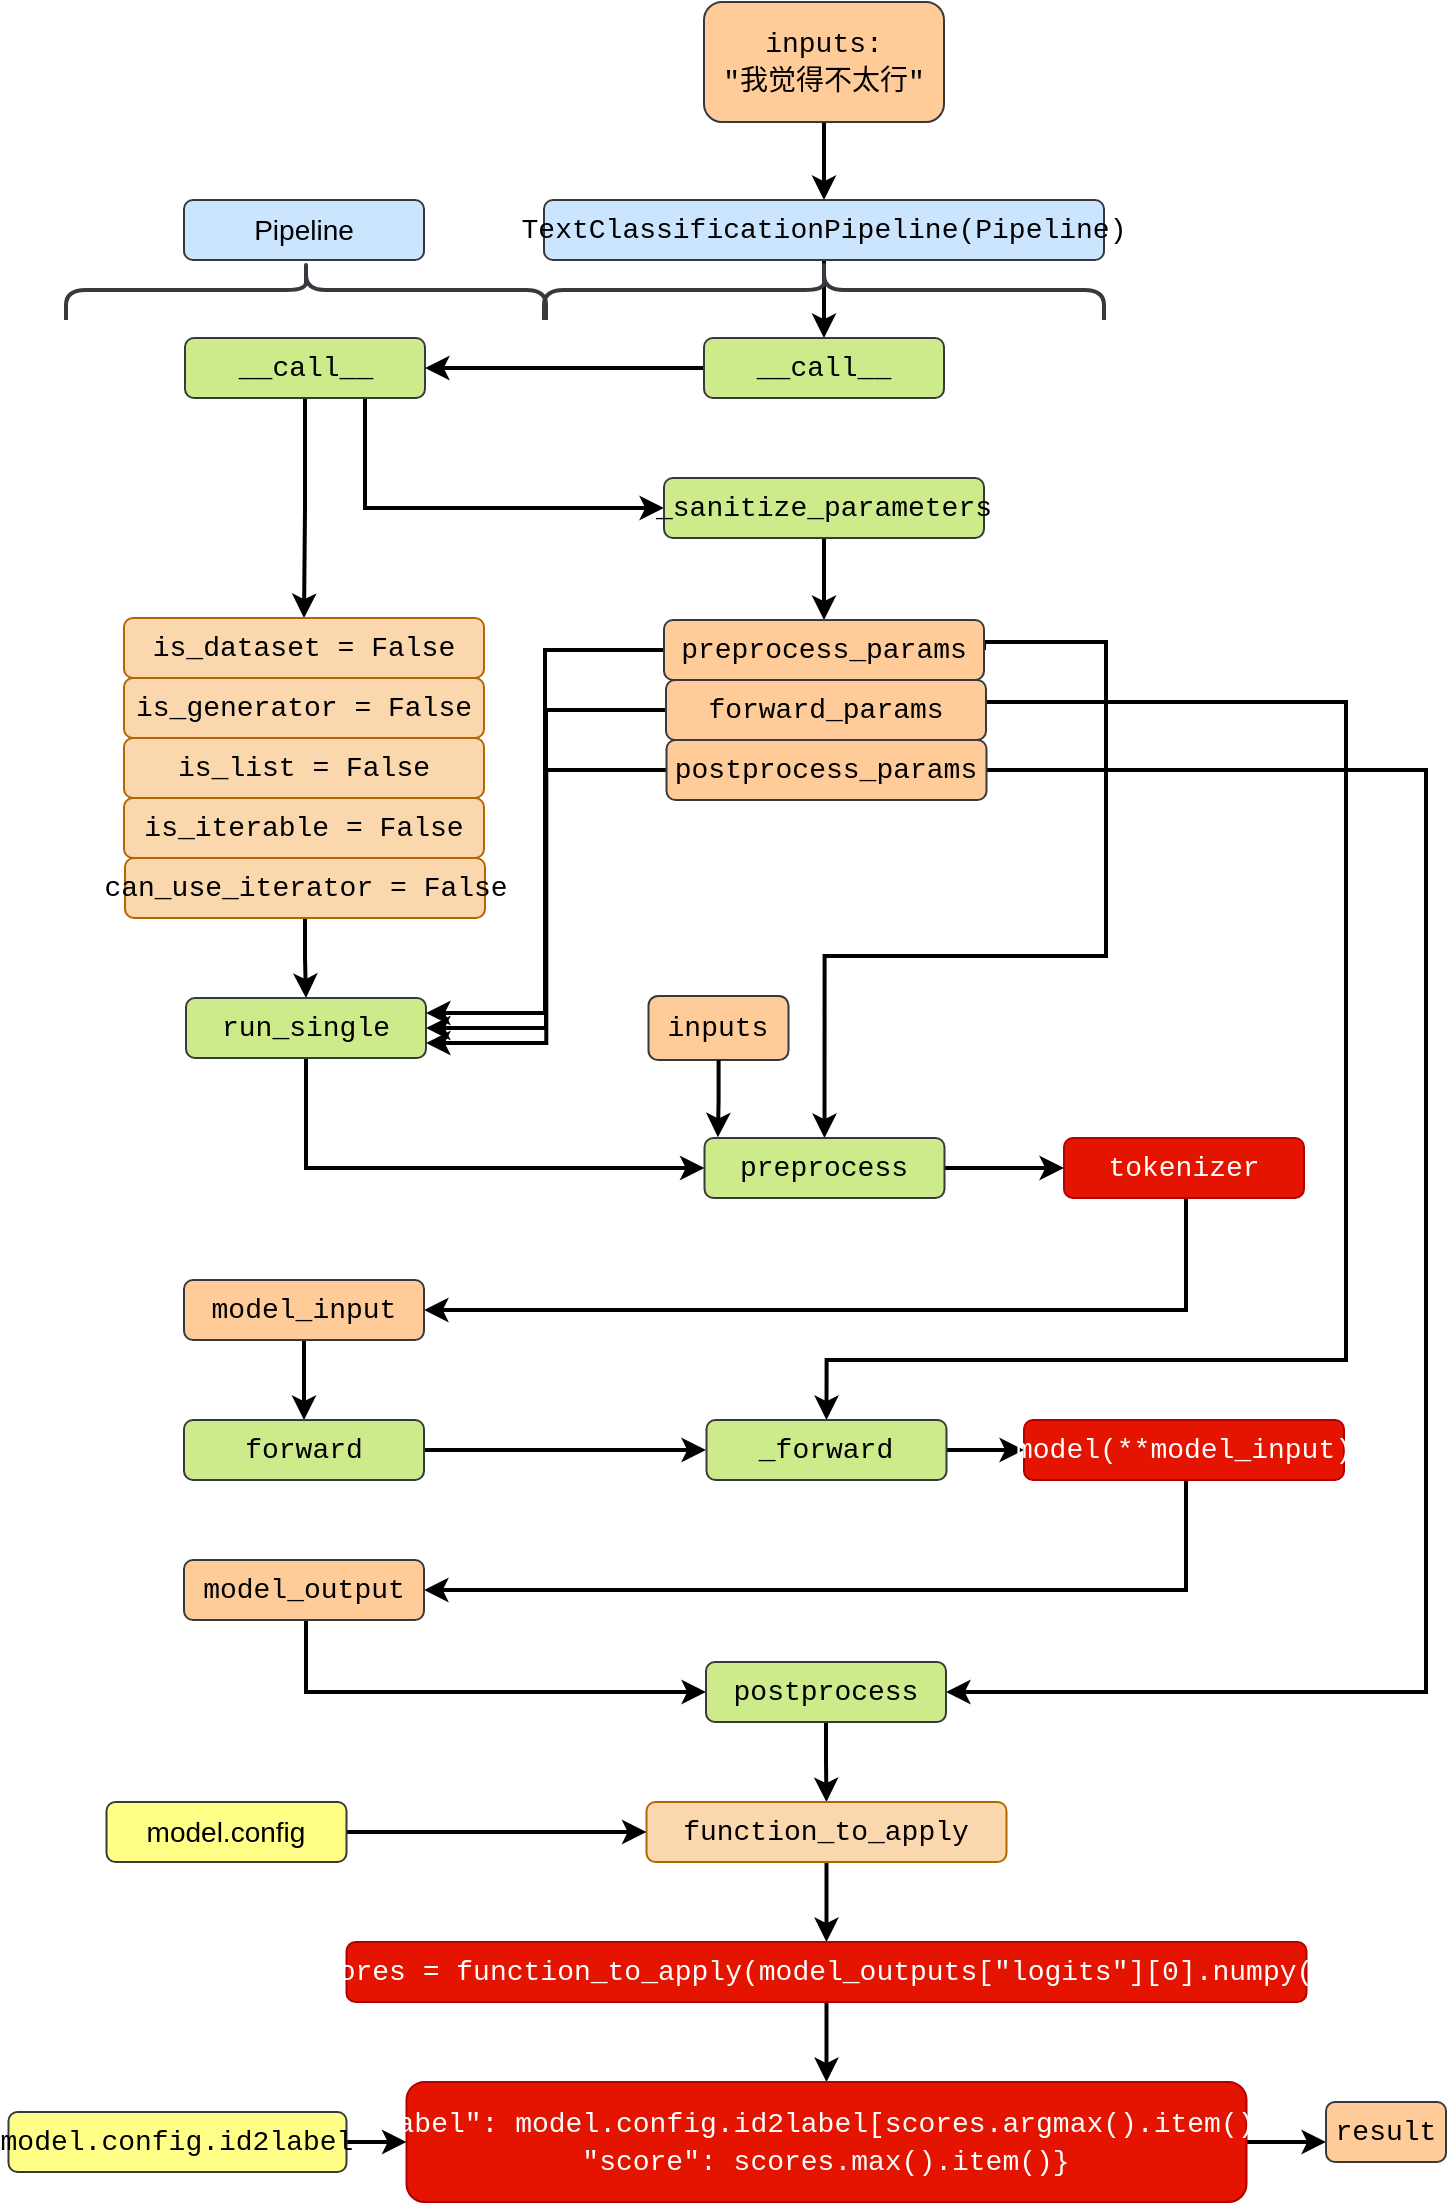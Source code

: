 <mxfile version="24.0.4" type="device">
  <diagram name="第 1 页" id="ywNJdkEHQ8QXeG24BPRd">
    <mxGraphModel dx="796" dy="1190" grid="1" gridSize="10" guides="1" tooltips="1" connect="1" arrows="1" fold="1" page="1" pageScale="1" pageWidth="850" pageHeight="1100" math="0" shadow="0">
      <root>
        <mxCell id="0" />
        <mxCell id="1" parent="0" />
        <mxCell id="KNg2mmkfla6tLHsLc4nc-1" style="edgeStyle=orthogonalEdgeStyle;rounded=0;orthogonalLoop=1;jettySize=auto;html=1;exitX=0.5;exitY=1;exitDx=0;exitDy=0;entryX=0.5;entryY=0;entryDx=0;entryDy=0;strokeColor=#000000;fontFamily=Helvetica;fontSize=24;fontColor=#000000;fontStyle=0;labelBorderColor=none;labelBackgroundColor=none;fillColor=#F2CC8F;strokeWidth=2;" parent="1" source="KNg2mmkfla6tLHsLc4nc-2" target="KNg2mmkfla6tLHsLc4nc-3" edge="1">
          <mxGeometry relative="1" as="geometry" />
        </mxCell>
        <mxCell id="KNg2mmkfla6tLHsLc4nc-2" value="&lt;div style=&quot;font-family: Consolas, &amp;quot;Courier New&amp;quot;, monospace; font-size: 14px; line-height: 19px; white-space: pre;&quot;&gt;&lt;span style=&quot;&quot;&gt;inputs:&lt;/span&gt;&lt;/div&gt;&lt;div style=&quot;font-family: Consolas, &amp;quot;Courier New&amp;quot;, monospace; font-size: 14px; line-height: 19px; white-space: pre;&quot;&gt;&lt;span style=&quot;&quot;&gt;&quot;我觉得不太行&quot;&lt;/span&gt;&lt;br&gt;&lt;/div&gt;" style="rounded=1;whiteSpace=wrap;html=1;strokeColor=#36393d;fillColor=#ffcc99;fontSize=24;fontStyle=0;labelBackgroundColor=none;labelBorderColor=none;" parent="1" vertex="1">
          <mxGeometry x="440" width="120" height="60" as="geometry" />
        </mxCell>
        <mxCell id="ULhtyBMOzwsWu6B7aWQ5-7" style="edgeStyle=orthogonalEdgeStyle;rounded=0;orthogonalLoop=1;jettySize=auto;html=1;entryX=0.5;entryY=0;entryDx=0;entryDy=0;strokeWidth=2;" parent="1" source="KNg2mmkfla6tLHsLc4nc-3" target="KNg2mmkfla6tLHsLc4nc-7" edge="1">
          <mxGeometry relative="1" as="geometry" />
        </mxCell>
        <mxCell id="KNg2mmkfla6tLHsLc4nc-3" value="&lt;div style=&quot;font-family: Consolas, &amp;quot;Courier New&amp;quot;, monospace; font-size: 14px; line-height: 19px; white-space: pre;&quot;&gt;TextClassificationPipeline(Pipeline)&lt;/div&gt;" style="rounded=1;whiteSpace=wrap;html=1;strokeColor=#36393d;align=center;verticalAlign=middle;fontFamily=Helvetica;fontSize=24;fontStyle=0;fillColor=#cce5ff;shadow=0;textShadow=0;labelBackgroundColor=none;labelBorderColor=none;" parent="1" vertex="1">
          <mxGeometry x="360" y="99" width="280" height="30" as="geometry" />
        </mxCell>
        <mxCell id="KNg2mmkfla6tLHsLc4nc-5" value="Pipeline" style="rounded=1;whiteSpace=wrap;shadow=0;strokeColor=#36393d;align=center;verticalAlign=middle;fontFamily=Helvetica;fontSize=14;fontStyle=0;labelBorderColor=none;labelBackgroundColor=none;fillColor=#cce5ff;" parent="1" vertex="1">
          <mxGeometry x="180" y="99" width="120" height="30" as="geometry" />
        </mxCell>
        <mxCell id="KNg2mmkfla6tLHsLc4nc-6" value="" style="edgeStyle=orthogonalEdgeStyle;rounded=0;orthogonalLoop=1;jettySize=auto;html=1;strokeColor=#000000;strokeWidth=2;align=center;verticalAlign=middle;fontFamily=Helvetica;fontSize=14;fontColor=default;fontStyle=0;labelBorderColor=none;labelBackgroundColor=none;endArrow=classic;fillColor=#F2CC8F;entryX=1;entryY=0.5;entryDx=0;entryDy=0;" parent="1" source="KNg2mmkfla6tLHsLc4nc-7" target="KNg2mmkfla6tLHsLc4nc-11" edge="1">
          <mxGeometry relative="1" as="geometry" />
        </mxCell>
        <mxCell id="KNg2mmkfla6tLHsLc4nc-7" value="&lt;div style=&quot;font-family: Consolas, &amp;quot;Courier New&amp;quot;, monospace; font-size: 14px; line-height: 19px; white-space: pre;&quot;&gt;__call__&lt;/div&gt;" style="rounded=1;whiteSpace=wrap;html=1;shadow=0;strokeColor=#36393d;align=center;verticalAlign=middle;fontFamily=Helvetica;fontSize=24;fontStyle=0;labelBorderColor=none;labelBackgroundColor=none;fillColor=#cdeb8b;" parent="1" vertex="1">
          <mxGeometry x="440" y="168" width="120" height="30" as="geometry" />
        </mxCell>
        <mxCell id="KNg2mmkfla6tLHsLc4nc-8" value="" style="shape=curlyBracket;whiteSpace=wrap;html=1;rounded=1;labelPosition=left;verticalLabelPosition=middle;align=right;verticalAlign=middle;shadow=0;strokeColor=#36393d;fontFamily=Helvetica;fontSize=14;fontColor=default;fontStyle=0;labelBorderColor=none;labelBackgroundColor=none;fillColor=#cce5ff;direction=south;strokeWidth=2;" parent="1" vertex="1">
          <mxGeometry x="121" y="129" width="240" height="30" as="geometry" />
        </mxCell>
        <mxCell id="KNg2mmkfla6tLHsLc4nc-9" style="edgeStyle=orthogonalEdgeStyle;rounded=0;orthogonalLoop=1;jettySize=auto;html=1;exitX=0.75;exitY=1;exitDx=0;exitDy=0;entryX=0;entryY=0.5;entryDx=0;entryDy=0;strokeColor=#000000;strokeWidth=2;align=center;verticalAlign=middle;fontFamily=Helvetica;fontSize=14;fontColor=default;fontStyle=0;labelBorderColor=none;labelBackgroundColor=none;endArrow=classic;fillColor=#F2CC8F;" parent="1" source="KNg2mmkfla6tLHsLc4nc-11" target="KNg2mmkfla6tLHsLc4nc-13" edge="1">
          <mxGeometry relative="1" as="geometry" />
        </mxCell>
        <mxCell id="KNg2mmkfla6tLHsLc4nc-10" style="edgeStyle=orthogonalEdgeStyle;rounded=0;orthogonalLoop=1;jettySize=auto;html=1;exitX=0.5;exitY=1;exitDx=0;exitDy=0;entryX=0.5;entryY=0;entryDx=0;entryDy=0;strokeColor=#000000;strokeWidth=2;align=center;verticalAlign=middle;fontFamily=Helvetica;fontSize=14;fontColor=default;fontStyle=0;labelBorderColor=none;labelBackgroundColor=none;endArrow=classic;fillColor=#F2CC8F;" parent="1" source="KNg2mmkfla6tLHsLc4nc-11" target="KNg2mmkfla6tLHsLc4nc-28" edge="1">
          <mxGeometry relative="1" as="geometry" />
        </mxCell>
        <mxCell id="KNg2mmkfla6tLHsLc4nc-11" value="&lt;div style=&quot;font-family: Consolas, &amp;quot;Courier New&amp;quot;, monospace; font-size: 14px; line-height: 19px; white-space: pre;&quot;&gt;__call__&lt;/div&gt;" style="rounded=1;whiteSpace=wrap;html=1;shadow=0;strokeColor=#36393d;align=center;verticalAlign=middle;fontFamily=Helvetica;fontSize=24;fontStyle=0;labelBorderColor=none;labelBackgroundColor=none;fillColor=#cdeb8b;" parent="1" vertex="1">
          <mxGeometry x="180.5" y="168" width="120" height="30" as="geometry" />
        </mxCell>
        <mxCell id="KNg2mmkfla6tLHsLc4nc-12" style="edgeStyle=orthogonalEdgeStyle;rounded=0;orthogonalLoop=1;jettySize=auto;html=1;exitX=0.5;exitY=1;exitDx=0;exitDy=0;entryX=0.5;entryY=0;entryDx=0;entryDy=0;strokeColor=#000000;strokeWidth=2;align=center;verticalAlign=middle;fontFamily=Helvetica;fontSize=14;fontColor=default;fontStyle=0;labelBorderColor=none;labelBackgroundColor=none;endArrow=classic;fillColor=#F2CC8F;" parent="1" source="KNg2mmkfla6tLHsLc4nc-13" target="KNg2mmkfla6tLHsLc4nc-34" edge="1">
          <mxGeometry relative="1" as="geometry" />
        </mxCell>
        <mxCell id="KNg2mmkfla6tLHsLc4nc-13" value="&lt;div style=&quot;font-family: Consolas, &amp;quot;Courier New&amp;quot;, monospace; font-size: 14px; line-height: 19px; white-space: pre;&quot;&gt;_sanitize_parameters&lt;br&gt;&lt;/div&gt;" style="rounded=1;whiteSpace=wrap;html=1;shadow=0;strokeColor=#36393d;align=center;verticalAlign=middle;fontFamily=Helvetica;fontSize=24;fontStyle=0;labelBorderColor=none;labelBackgroundColor=none;fillColor=#cdeb8b;" parent="1" vertex="1">
          <mxGeometry x="420" y="238" width="160" height="30" as="geometry" />
        </mxCell>
        <mxCell id="KNg2mmkfla6tLHsLc4nc-15" value="" style="shape=curlyBracket;whiteSpace=wrap;html=1;rounded=1;labelPosition=left;verticalLabelPosition=middle;align=right;verticalAlign=middle;shadow=0;strokeColor=#36393d;fontFamily=Helvetica;fontSize=14;fontColor=default;fontStyle=0;labelBorderColor=none;labelBackgroundColor=none;fillColor=#cce5ff;direction=south;strokeWidth=2;" parent="1" vertex="1">
          <mxGeometry x="360" y="129" width="280" height="30" as="geometry" />
        </mxCell>
        <mxCell id="KNg2mmkfla6tLHsLc4nc-28" value="&lt;div style=&quot;font-family: Consolas, &amp;quot;Courier New&amp;quot;, monospace; font-size: 14px; line-height: 19px; white-space: pre;&quot;&gt;is_dataset = False&lt;br&gt;&lt;/div&gt;" style="rounded=1;whiteSpace=wrap;html=1;shadow=0;strokeColor=#b46504;align=center;verticalAlign=middle;fontFamily=Helvetica;fontSize=24;fontStyle=0;labelBorderColor=none;labelBackgroundColor=none;fillColor=#fad7ac;" parent="1" vertex="1">
          <mxGeometry x="150" y="308" width="180" height="30" as="geometry" />
        </mxCell>
        <mxCell id="KNg2mmkfla6tLHsLc4nc-29" value="&lt;div style=&quot;font-family: Consolas, &amp;quot;Courier New&amp;quot;, monospace; font-size: 14px; line-height: 19px; white-space: pre;&quot;&gt;is_iterable = False&lt;br&gt;&lt;/div&gt;" style="rounded=1;whiteSpace=wrap;html=1;shadow=0;strokeColor=#b46504;align=center;verticalAlign=middle;fontFamily=Helvetica;fontSize=24;fontStyle=0;labelBorderColor=none;labelBackgroundColor=none;fillColor=#fad7ac;" parent="1" vertex="1">
          <mxGeometry x="150" y="398" width="180" height="30" as="geometry" />
        </mxCell>
        <mxCell id="KNg2mmkfla6tLHsLc4nc-53" style="edgeStyle=orthogonalEdgeStyle;rounded=0;orthogonalLoop=1;jettySize=auto;html=1;exitX=0.5;exitY=1;exitDx=0;exitDy=0;entryX=0.5;entryY=0;entryDx=0;entryDy=0;strokeWidth=2;" parent="1" source="KNg2mmkfla6tLHsLc4nc-31" target="KNg2mmkfla6tLHsLc4nc-52" edge="1">
          <mxGeometry relative="1" as="geometry" />
        </mxCell>
        <mxCell id="KNg2mmkfla6tLHsLc4nc-31" value="&lt;div style=&quot;font-family: Consolas, &amp;quot;Courier New&amp;quot;, monospace; font-size: 14px; line-height: 19px; white-space: pre;&quot;&gt;can_use_iterator = False&lt;br&gt;&lt;/div&gt;" style="rounded=1;whiteSpace=wrap;html=1;shadow=0;strokeColor=#b46504;align=center;verticalAlign=middle;fontFamily=Helvetica;fontSize=24;fontStyle=0;labelBorderColor=none;labelBackgroundColor=none;fillColor=#fad7ac;" parent="1" vertex="1">
          <mxGeometry x="150.5" y="428" width="180" height="30" as="geometry" />
        </mxCell>
        <mxCell id="KNg2mmkfla6tLHsLc4nc-54" style="edgeStyle=orthogonalEdgeStyle;rounded=0;orthogonalLoop=1;jettySize=auto;html=1;entryX=1;entryY=0.25;entryDx=0;entryDy=0;strokeWidth=2;" parent="1" source="KNg2mmkfla6tLHsLc4nc-34" target="KNg2mmkfla6tLHsLc4nc-52" edge="1">
          <mxGeometry relative="1" as="geometry" />
        </mxCell>
        <mxCell id="KNg2mmkfla6tLHsLc4nc-65" style="edgeStyle=orthogonalEdgeStyle;rounded=0;orthogonalLoop=1;jettySize=auto;html=1;exitX=1;exitY=0.5;exitDx=0;exitDy=0;entryX=0.5;entryY=0;entryDx=0;entryDy=0;strokeColor=default;align=center;verticalAlign=middle;fontFamily=Helvetica;fontSize=11;fontColor=default;labelBackgroundColor=default;endArrow=classic;strokeWidth=2;" parent="1" source="KNg2mmkfla6tLHsLc4nc-34" target="KNg2mmkfla6tLHsLc4nc-59" edge="1">
          <mxGeometry relative="1" as="geometry">
            <Array as="points">
              <mxPoint x="641" y="320" />
              <mxPoint x="641" y="477" />
              <mxPoint x="501" y="477" />
            </Array>
          </mxGeometry>
        </mxCell>
        <mxCell id="KNg2mmkfla6tLHsLc4nc-34" value="&lt;div style=&quot;font-family: Consolas, &amp;quot;Courier New&amp;quot;, monospace; font-size: 14px; line-height: 19px; white-space: pre;&quot;&gt;preprocess_params&lt;br&gt;&lt;/div&gt;" style="rounded=1;whiteSpace=wrap;html=1;shadow=0;strokeColor=#36393d;align=center;verticalAlign=middle;fontFamily=Helvetica;fontSize=24;fontStyle=0;labelBorderColor=none;labelBackgroundColor=none;fillColor=#ffcc99;" parent="1" vertex="1">
          <mxGeometry x="420" y="309" width="160" height="30" as="geometry" />
        </mxCell>
        <mxCell id="KNg2mmkfla6tLHsLc4nc-55" style="edgeStyle=orthogonalEdgeStyle;rounded=0;orthogonalLoop=1;jettySize=auto;html=1;entryX=1;entryY=0.5;entryDx=0;entryDy=0;strokeColor=default;align=center;verticalAlign=middle;fontFamily=Helvetica;fontSize=11;fontColor=default;labelBackgroundColor=default;endArrow=classic;strokeWidth=2;" parent="1" source="KNg2mmkfla6tLHsLc4nc-37" target="KNg2mmkfla6tLHsLc4nc-52" edge="1">
          <mxGeometry relative="1" as="geometry" />
        </mxCell>
        <mxCell id="KNg2mmkfla6tLHsLc4nc-74" style="edgeStyle=orthogonalEdgeStyle;rounded=0;orthogonalLoop=1;jettySize=auto;html=1;entryX=0.5;entryY=0;entryDx=0;entryDy=0;strokeColor=default;align=center;verticalAlign=middle;fontFamily=Helvetica;fontSize=11;fontColor=default;labelBackgroundColor=default;endArrow=classic;strokeWidth=2;" parent="1" source="KNg2mmkfla6tLHsLc4nc-37" target="KNg2mmkfla6tLHsLc4nc-70" edge="1">
          <mxGeometry relative="1" as="geometry">
            <Array as="points">
              <mxPoint x="761" y="350" />
              <mxPoint x="761" y="679" />
              <mxPoint x="501" y="679" />
            </Array>
          </mxGeometry>
        </mxCell>
        <mxCell id="KNg2mmkfla6tLHsLc4nc-37" value="&lt;div style=&quot;font-family: Consolas, &amp;quot;Courier New&amp;quot;, monospace; font-size: 14px; line-height: 19px; white-space: pre;&quot;&gt;forward_params&lt;br&gt;&lt;/div&gt;" style="rounded=1;whiteSpace=wrap;html=1;shadow=0;strokeColor=#36393d;align=center;verticalAlign=middle;fontFamily=Helvetica;fontSize=24;fontStyle=0;labelBorderColor=none;labelBackgroundColor=none;fillColor=#ffcc99;" parent="1" vertex="1">
          <mxGeometry x="421" y="339" width="160" height="30" as="geometry" />
        </mxCell>
        <mxCell id="KNg2mmkfla6tLHsLc4nc-56" style="edgeStyle=orthogonalEdgeStyle;rounded=0;orthogonalLoop=1;jettySize=auto;html=1;entryX=1;entryY=0.75;entryDx=0;entryDy=0;strokeColor=default;align=center;verticalAlign=middle;fontFamily=Helvetica;fontSize=11;fontColor=default;labelBackgroundColor=default;endArrow=classic;strokeWidth=2;" parent="1" source="KNg2mmkfla6tLHsLc4nc-40" target="KNg2mmkfla6tLHsLc4nc-52" edge="1">
          <mxGeometry relative="1" as="geometry" />
        </mxCell>
        <mxCell id="ULhtyBMOzwsWu6B7aWQ5-9" style="edgeStyle=orthogonalEdgeStyle;rounded=0;orthogonalLoop=1;jettySize=auto;html=1;entryX=1;entryY=0.5;entryDx=0;entryDy=0;strokeWidth=2;" parent="1" source="KNg2mmkfla6tLHsLc4nc-40" target="KNg2mmkfla6tLHsLc4nc-82" edge="1">
          <mxGeometry relative="1" as="geometry">
            <Array as="points">
              <mxPoint x="801" y="384" />
              <mxPoint x="801" y="845" />
            </Array>
          </mxGeometry>
        </mxCell>
        <mxCell id="KNg2mmkfla6tLHsLc4nc-40" value="&lt;div style=&quot;font-family: Consolas, &amp;quot;Courier New&amp;quot;, monospace; font-size: 14px; line-height: 19px; white-space: pre;&quot;&gt;postprocess_params&lt;br&gt;&lt;/div&gt;" style="rounded=1;whiteSpace=wrap;html=1;shadow=0;strokeColor=#36393d;align=center;verticalAlign=middle;fontFamily=Helvetica;fontSize=24;fontStyle=0;labelBorderColor=none;labelBackgroundColor=none;fillColor=#ffcc99;" parent="1" vertex="1">
          <mxGeometry x="421.25" y="369" width="160" height="30" as="geometry" />
        </mxCell>
        <mxCell id="KNg2mmkfla6tLHsLc4nc-50" value="&lt;div style=&quot;font-family: Consolas, &amp;quot;Courier New&amp;quot;, monospace; font-size: 14px; line-height: 19px; white-space: pre;&quot;&gt;is_generator = False&lt;br&gt;&lt;/div&gt;" style="rounded=1;whiteSpace=wrap;html=1;shadow=0;strokeColor=#b46504;align=center;verticalAlign=middle;fontFamily=Helvetica;fontSize=24;fontStyle=0;labelBorderColor=none;labelBackgroundColor=none;fillColor=#fad7ac;" parent="1" vertex="1">
          <mxGeometry x="150" y="338" width="180" height="30" as="geometry" />
        </mxCell>
        <mxCell id="KNg2mmkfla6tLHsLc4nc-51" value="&lt;div style=&quot;font-family: Consolas, &amp;quot;Courier New&amp;quot;, monospace; font-size: 14px; line-height: 19px; white-space: pre;&quot;&gt;is_list = False&lt;br&gt;&lt;/div&gt;" style="rounded=1;whiteSpace=wrap;html=1;shadow=0;strokeColor=#b46504;align=center;verticalAlign=middle;fontFamily=Helvetica;fontSize=24;fontStyle=0;labelBorderColor=none;labelBackgroundColor=none;fillColor=#fad7ac;" parent="1" vertex="1">
          <mxGeometry x="150" y="368" width="180" height="30" as="geometry" />
        </mxCell>
        <mxCell id="KNg2mmkfla6tLHsLc4nc-60" style="edgeStyle=orthogonalEdgeStyle;rounded=0;orthogonalLoop=1;jettySize=auto;html=1;exitX=0.5;exitY=1;exitDx=0;exitDy=0;entryX=0;entryY=0.5;entryDx=0;entryDy=0;strokeColor=default;align=center;verticalAlign=middle;fontFamily=Helvetica;fontSize=11;fontColor=default;labelBackgroundColor=default;endArrow=classic;strokeWidth=2;" parent="1" source="KNg2mmkfla6tLHsLc4nc-52" target="KNg2mmkfla6tLHsLc4nc-59" edge="1">
          <mxGeometry relative="1" as="geometry" />
        </mxCell>
        <mxCell id="KNg2mmkfla6tLHsLc4nc-52" value="&lt;div style=&quot;font-family: Consolas, &amp;quot;Courier New&amp;quot;, monospace; font-size: 14px; line-height: 19px; white-space: pre;&quot;&gt;run_single&lt;/div&gt;" style="rounded=1;whiteSpace=wrap;html=1;shadow=0;strokeColor=#36393d;align=center;verticalAlign=middle;fontFamily=Helvetica;fontSize=24;fontStyle=0;labelBorderColor=none;labelBackgroundColor=none;fillColor=#cdeb8b;" parent="1" vertex="1">
          <mxGeometry x="181" y="498" width="120" height="30" as="geometry" />
        </mxCell>
        <mxCell id="KNg2mmkfla6tLHsLc4nc-64" style="edgeStyle=orthogonalEdgeStyle;rounded=0;orthogonalLoop=1;jettySize=auto;html=1;entryX=0;entryY=0.5;entryDx=0;entryDy=0;strokeColor=default;align=center;verticalAlign=middle;fontFamily=Helvetica;fontSize=11;fontColor=default;labelBackgroundColor=default;endArrow=classic;strokeWidth=2;" parent="1" source="KNg2mmkfla6tLHsLc4nc-59" target="KNg2mmkfla6tLHsLc4nc-63" edge="1">
          <mxGeometry relative="1" as="geometry" />
        </mxCell>
        <mxCell id="KNg2mmkfla6tLHsLc4nc-59" value="&lt;div style=&quot;font-family: Consolas, &amp;quot;Courier New&amp;quot;, monospace; font-size: 14px; line-height: 19px; white-space: pre;&quot;&gt;preprocess&lt;/div&gt;" style="rounded=1;whiteSpace=wrap;html=1;shadow=0;strokeColor=#36393d;align=center;verticalAlign=middle;fontFamily=Helvetica;fontSize=24;fontStyle=0;labelBorderColor=none;labelBackgroundColor=none;fillColor=#cdeb8b;" parent="1" vertex="1">
          <mxGeometry x="440.25" y="568" width="120" height="30" as="geometry" />
        </mxCell>
        <mxCell id="KNg2mmkfla6tLHsLc4nc-83" style="edgeStyle=orthogonalEdgeStyle;rounded=0;orthogonalLoop=1;jettySize=auto;html=1;entryX=1;entryY=0.5;entryDx=0;entryDy=0;strokeColor=default;align=center;verticalAlign=middle;fontFamily=Helvetica;fontSize=11;fontColor=default;labelBackgroundColor=default;endArrow=classic;strokeWidth=2;" parent="1" source="KNg2mmkfla6tLHsLc4nc-63" target="KNg2mmkfla6tLHsLc4nc-66" edge="1">
          <mxGeometry relative="1" as="geometry">
            <Array as="points">
              <mxPoint x="681" y="654" />
            </Array>
          </mxGeometry>
        </mxCell>
        <mxCell id="KNg2mmkfla6tLHsLc4nc-63" value="&lt;div style=&quot;font-family: Consolas, &amp;quot;Courier New&amp;quot;, monospace; font-size: 14px; line-height: 19px; white-space: pre;&quot;&gt;tokenizer&lt;/div&gt;" style="rounded=1;whiteSpace=wrap;html=1;shadow=0;strokeColor=#B20000;align=center;verticalAlign=middle;fontFamily=Helvetica;fontSize=24;fontStyle=0;labelBorderColor=none;labelBackgroundColor=none;fillColor=#e51400;fontColor=#ffffff;" parent="1" vertex="1">
          <mxGeometry x="620" y="568" width="120" height="30" as="geometry" />
        </mxCell>
        <mxCell id="KNg2mmkfla6tLHsLc4nc-69" style="edgeStyle=orthogonalEdgeStyle;rounded=0;orthogonalLoop=1;jettySize=auto;html=1;exitX=0.5;exitY=1;exitDx=0;exitDy=0;entryX=0.5;entryY=0;entryDx=0;entryDy=0;strokeColor=default;align=center;verticalAlign=middle;fontFamily=Helvetica;fontSize=11;fontColor=default;labelBackgroundColor=default;endArrow=classic;strokeWidth=2;" parent="1" source="KNg2mmkfla6tLHsLc4nc-66" target="KNg2mmkfla6tLHsLc4nc-68" edge="1">
          <mxGeometry relative="1" as="geometry" />
        </mxCell>
        <mxCell id="KNg2mmkfla6tLHsLc4nc-66" value="&lt;div style=&quot;font-family: Consolas, &amp;quot;Courier New&amp;quot;, monospace; font-size: 14px; line-height: 19px; white-space: pre;&quot;&gt;model_input&lt;/div&gt;" style="rounded=1;whiteSpace=wrap;html=1;shadow=0;strokeColor=#36393d;align=center;verticalAlign=middle;fontFamily=Helvetica;fontSize=24;fontStyle=0;labelBorderColor=none;labelBackgroundColor=none;fillColor=#ffcc99;" parent="1" vertex="1">
          <mxGeometry x="180" y="639" width="120" height="30" as="geometry" />
        </mxCell>
        <mxCell id="KNg2mmkfla6tLHsLc4nc-84" style="edgeStyle=orthogonalEdgeStyle;rounded=0;orthogonalLoop=1;jettySize=auto;html=1;strokeColor=default;align=center;verticalAlign=middle;fontFamily=Helvetica;fontSize=11;fontColor=default;labelBackgroundColor=default;endArrow=classic;strokeWidth=2;" parent="1" source="KNg2mmkfla6tLHsLc4nc-68" edge="1">
          <mxGeometry relative="1" as="geometry">
            <mxPoint x="441" y="724" as="targetPoint" />
          </mxGeometry>
        </mxCell>
        <mxCell id="KNg2mmkfla6tLHsLc4nc-68" value="&lt;div style=&quot;font-family: Consolas, &amp;quot;Courier New&amp;quot;, monospace; font-size: 14px; line-height: 19px; white-space: pre;&quot;&gt;forward&lt;/div&gt;" style="rounded=1;whiteSpace=wrap;html=1;shadow=0;strokeColor=#36393d;align=center;verticalAlign=middle;fontFamily=Helvetica;fontSize=24;fontStyle=0;labelBorderColor=none;labelBackgroundColor=none;fillColor=#cdeb8b;" parent="1" vertex="1">
          <mxGeometry x="180" y="709" width="120" height="30" as="geometry" />
        </mxCell>
        <mxCell id="KNg2mmkfla6tLHsLc4nc-80" style="edgeStyle=orthogonalEdgeStyle;rounded=0;orthogonalLoop=1;jettySize=auto;html=1;entryX=0;entryY=0.5;entryDx=0;entryDy=0;strokeColor=default;align=center;verticalAlign=middle;fontFamily=Helvetica;fontSize=11;fontColor=default;labelBackgroundColor=default;endArrow=classic;strokeWidth=2;" parent="1" source="KNg2mmkfla6tLHsLc4nc-70" target="KNg2mmkfla6tLHsLc4nc-73" edge="1">
          <mxGeometry relative="1" as="geometry" />
        </mxCell>
        <mxCell id="KNg2mmkfla6tLHsLc4nc-70" value="&lt;div style=&quot;font-family: Consolas, &amp;quot;Courier New&amp;quot;, monospace; font-size: 14px; line-height: 19px; white-space: pre;&quot;&gt;_forward&lt;/div&gt;" style="rounded=1;whiteSpace=wrap;html=1;shadow=0;strokeColor=#36393d;align=center;verticalAlign=middle;fontFamily=Helvetica;fontSize=24;fontStyle=0;labelBorderColor=none;labelBackgroundColor=none;fillColor=#cdeb8b;" parent="1" vertex="1">
          <mxGeometry x="441.25" y="709" width="120" height="30" as="geometry" />
        </mxCell>
        <mxCell id="KNg2mmkfla6tLHsLc4nc-85" style="edgeStyle=orthogonalEdgeStyle;rounded=0;orthogonalLoop=1;jettySize=auto;html=1;entryX=1;entryY=0.5;entryDx=0;entryDy=0;strokeColor=default;align=center;verticalAlign=middle;fontFamily=Helvetica;fontSize=11;fontColor=default;labelBackgroundColor=default;endArrow=classic;strokeWidth=2;" parent="1" source="KNg2mmkfla6tLHsLc4nc-73" target="KNg2mmkfla6tLHsLc4nc-75" edge="1">
          <mxGeometry relative="1" as="geometry">
            <Array as="points">
              <mxPoint x="681" y="794" />
            </Array>
          </mxGeometry>
        </mxCell>
        <mxCell id="KNg2mmkfla6tLHsLc4nc-73" value="&lt;div style=&quot;font-family: Consolas, &amp;quot;Courier New&amp;quot;, monospace; font-size: 14px; line-height: 19px; white-space: pre;&quot;&gt;model(**model_input)&lt;/div&gt;" style="rounded=1;whiteSpace=wrap;html=1;shadow=0;strokeColor=#B20000;align=center;verticalAlign=middle;fontFamily=Helvetica;fontSize=24;fontStyle=0;labelBorderColor=none;labelBackgroundColor=none;fillColor=#e51400;fontColor=#ffffff;" parent="1" vertex="1">
          <mxGeometry x="600" y="709" width="160" height="30" as="geometry" />
        </mxCell>
        <mxCell id="KNg2mmkfla6tLHsLc4nc-86" style="edgeStyle=orthogonalEdgeStyle;rounded=0;orthogonalLoop=1;jettySize=auto;html=1;entryX=0;entryY=0.5;entryDx=0;entryDy=0;strokeColor=default;align=center;verticalAlign=middle;fontFamily=Helvetica;fontSize=11;fontColor=default;labelBackgroundColor=default;endArrow=classic;strokeWidth=2;" parent="1" source="KNg2mmkfla6tLHsLc4nc-75" target="KNg2mmkfla6tLHsLc4nc-82" edge="1">
          <mxGeometry relative="1" as="geometry">
            <Array as="points">
              <mxPoint x="241" y="845" />
            </Array>
          </mxGeometry>
        </mxCell>
        <mxCell id="KNg2mmkfla6tLHsLc4nc-75" value="&lt;div style=&quot;font-family: Consolas, &amp;quot;Courier New&amp;quot;, monospace; font-size: 14px; line-height: 19px; white-space: pre;&quot;&gt;model_output&lt;/div&gt;" style="rounded=1;whiteSpace=wrap;html=1;shadow=0;strokeColor=#36393d;align=center;verticalAlign=middle;fontFamily=Helvetica;fontSize=24;fontStyle=0;labelBorderColor=none;labelBackgroundColor=none;fillColor=#ffcc99;" parent="1" vertex="1">
          <mxGeometry x="180" y="779" width="120" height="30" as="geometry" />
        </mxCell>
        <mxCell id="KNg2mmkfla6tLHsLc4nc-91" style="edgeStyle=orthogonalEdgeStyle;rounded=0;orthogonalLoop=1;jettySize=auto;html=1;entryX=0.5;entryY=0;entryDx=0;entryDy=0;strokeColor=default;align=center;verticalAlign=middle;fontFamily=Helvetica;fontSize=11;fontColor=default;labelBackgroundColor=default;endArrow=classic;strokeWidth=2;" parent="1" source="KNg2mmkfla6tLHsLc4nc-82" target="KNg2mmkfla6tLHsLc4nc-87" edge="1">
          <mxGeometry relative="1" as="geometry" />
        </mxCell>
        <mxCell id="KNg2mmkfla6tLHsLc4nc-82" value="&lt;div style=&quot;font-family: Consolas, &amp;quot;Courier New&amp;quot;, monospace; font-size: 14px; line-height: 19px; white-space: pre;&quot;&gt;postprocess&lt;/div&gt;" style="rounded=1;whiteSpace=wrap;html=1;shadow=0;strokeColor=#36393d;align=center;verticalAlign=middle;fontFamily=Helvetica;fontSize=24;fontStyle=0;labelBorderColor=none;labelBackgroundColor=none;fillColor=#cdeb8b;" parent="1" vertex="1">
          <mxGeometry x="441" y="830" width="120" height="30" as="geometry" />
        </mxCell>
        <mxCell id="KNg2mmkfla6tLHsLc4nc-92" style="edgeStyle=orthogonalEdgeStyle;rounded=0;orthogonalLoop=1;jettySize=auto;html=1;entryX=0.5;entryY=0;entryDx=0;entryDy=0;strokeColor=default;align=center;verticalAlign=middle;fontFamily=Helvetica;fontSize=11;fontColor=default;labelBackgroundColor=default;endArrow=classic;strokeWidth=2;" parent="1" source="KNg2mmkfla6tLHsLc4nc-87" target="KNg2mmkfla6tLHsLc4nc-89" edge="1">
          <mxGeometry relative="1" as="geometry" />
        </mxCell>
        <mxCell id="KNg2mmkfla6tLHsLc4nc-87" value="&lt;div style=&quot;font-family: Consolas, &amp;quot;Courier New&amp;quot;, monospace; font-size: 14px; line-height: 19px; white-space: pre;&quot;&gt;&lt;div style=&quot;line-height: 19px;&quot;&gt;function_to_apply&lt;/div&gt;&lt;/div&gt;" style="rounded=1;whiteSpace=wrap;html=1;shadow=0;strokeColor=#b46504;align=center;verticalAlign=middle;fontFamily=Helvetica;fontSize=24;fontStyle=0;labelBorderColor=none;labelBackgroundColor=none;fillColor=#fad7ac;" parent="1" vertex="1">
          <mxGeometry x="411.25" y="900" width="180" height="30" as="geometry" />
        </mxCell>
        <mxCell id="kIbKUxCu2MVmaNDN0y3b-2" value="" style="edgeStyle=orthogonalEdgeStyle;rounded=0;orthogonalLoop=1;jettySize=auto;html=1;strokeWidth=2;" parent="1" source="KNg2mmkfla6tLHsLc4nc-89" target="KNg2mmkfla6tLHsLc4nc-93" edge="1">
          <mxGeometry relative="1" as="geometry" />
        </mxCell>
        <mxCell id="KNg2mmkfla6tLHsLc4nc-89" value="&lt;div style=&quot;font-family: Consolas, &amp;quot;Courier New&amp;quot;, monospace; font-size: 14px; line-height: 19px; white-space: pre;&quot;&gt;&lt;div style=&quot;line-height: 19px;&quot;&gt;&lt;div style=&quot;line-height: 19px;&quot;&gt;scores = &lt;span style=&quot;&quot;&gt;function_to_apply&lt;/span&gt;(model_outputs[&lt;span style=&quot;&quot;&gt;&quot;logits&quot;&lt;/span&gt;][&lt;span style=&quot;&quot;&gt;0&lt;/span&gt;].numpy())&lt;/div&gt;&lt;/div&gt;&lt;/div&gt;" style="rounded=1;whiteSpace=wrap;html=1;shadow=0;strokeColor=#B20000;align=center;verticalAlign=middle;fontFamily=Helvetica;fontSize=24;fontStyle=0;labelBorderColor=none;labelBackgroundColor=none;fillColor=#e51400;fontColor=#FFFFFF;" parent="1" vertex="1">
          <mxGeometry x="261.25" y="970" width="480" height="30" as="geometry" />
        </mxCell>
        <mxCell id="ULhtyBMOzwsWu6B7aWQ5-10" style="edgeStyle=orthogonalEdgeStyle;rounded=0;orthogonalLoop=1;jettySize=auto;html=1;strokeWidth=2;" parent="1" source="KNg2mmkfla6tLHsLc4nc-93" edge="1">
          <mxGeometry relative="1" as="geometry">
            <mxPoint x="751" y="1070" as="targetPoint" />
          </mxGeometry>
        </mxCell>
        <mxCell id="KNg2mmkfla6tLHsLc4nc-93" value="&lt;div style=&quot;font-family: Consolas, &amp;quot;Courier New&amp;quot;, monospace; font-size: 14px; line-height: 19px; white-space: pre;&quot;&gt;&lt;div style=&quot;line-height: 19px;&quot;&gt;&lt;div style=&quot;line-height: 19px;&quot;&gt;&lt;div style=&quot;line-height: 19px;&quot;&gt;{&lt;span style=&quot;&quot;&gt;&quot;label&quot;&lt;/span&gt;: model.config.id2label[scores.argmax().item()], &lt;/div&gt;&lt;div style=&quot;line-height: 19px;&quot;&gt;&lt;span style=&quot;&quot;&gt;&quot;score&quot;&lt;/span&gt;: scores.max().item()}&lt;/div&gt;&lt;/div&gt;&lt;/div&gt;&lt;/div&gt;" style="rounded=1;whiteSpace=wrap;html=1;shadow=0;strokeColor=#B20000;align=center;verticalAlign=middle;fontFamily=Helvetica;fontSize=24;fontStyle=0;labelBorderColor=none;labelBackgroundColor=none;fillColor=#e51400;fontColor=#FFFFFF;strokeWidth=1;" parent="1" vertex="1">
          <mxGeometry x="291.25" y="1040" width="420" height="60" as="geometry" />
        </mxCell>
        <mxCell id="sLCI-0m7zzSxooraYANw-2" value="" style="edgeStyle=orthogonalEdgeStyle;rounded=0;orthogonalLoop=1;jettySize=auto;html=1;fontFamily=Helvetica;fontSize=14;fontColor=default;fontStyle=0;labelBorderColor=none;labelBackgroundColor=none;strokeWidth=2;" parent="1" source="sLCI-0m7zzSxooraYANw-1" target="KNg2mmkfla6tLHsLc4nc-87" edge="1">
          <mxGeometry relative="1" as="geometry" />
        </mxCell>
        <mxCell id="sLCI-0m7zzSxooraYANw-1" value="model.config" style="rounded=1;whiteSpace=wrap;html=1;shadow=0;strokeColor=#36393d;align=center;verticalAlign=middle;fontFamily=Helvetica;fontSize=14;fontStyle=0;labelBorderColor=none;labelBackgroundColor=none;fillColor=#ffff88;" parent="1" vertex="1">
          <mxGeometry x="141.25" y="900" width="120" height="30" as="geometry" />
        </mxCell>
        <mxCell id="kIbKUxCu2MVmaNDN0y3b-1" style="edgeStyle=orthogonalEdgeStyle;rounded=0;orthogonalLoop=1;jettySize=auto;html=1;entryX=0;entryY=0.5;entryDx=0;entryDy=0;strokeWidth=2;" parent="1" source="sLCI-0m7zzSxooraYANw-3" target="KNg2mmkfla6tLHsLc4nc-93" edge="1">
          <mxGeometry relative="1" as="geometry" />
        </mxCell>
        <mxCell id="sLCI-0m7zzSxooraYANw-3" value="&lt;div style=&quot;font-family: Consolas, &amp;quot;Courier New&amp;quot;, monospace; line-height: 19px; white-space: pre;&quot;&gt;model.config.id2label&lt;/div&gt;" style="rounded=1;whiteSpace=wrap;html=1;shadow=0;strokeColor=#36393d;align=center;verticalAlign=middle;fontFamily=Helvetica;fontSize=14;fontStyle=0;labelBorderColor=none;labelBackgroundColor=none;fillColor=#ffff88;fontColor=default;" parent="1" vertex="1">
          <mxGeometry x="92.25" y="1055" width="169" height="30" as="geometry" />
        </mxCell>
        <mxCell id="ULhtyBMOzwsWu6B7aWQ5-12" value="&lt;div style=&quot;font-family: Consolas, &amp;quot;Courier New&amp;quot;, monospace; font-size: 14px; line-height: 19px; white-space: pre;&quot;&gt;result&lt;/div&gt;" style="rounded=1;whiteSpace=wrap;html=1;shadow=0;strokeColor=#36393d;align=center;verticalAlign=middle;fontFamily=Helvetica;fontSize=24;fontStyle=0;labelBorderColor=none;labelBackgroundColor=none;fillColor=#ffcc99;" parent="1" vertex="1">
          <mxGeometry x="751" y="1050" width="60" height="30" as="geometry" />
        </mxCell>
        <mxCell id="ULhtyBMOzwsWu6B7aWQ5-13" value="&lt;div style=&quot;font-family: Consolas, &amp;quot;Courier New&amp;quot;, monospace; font-size: 14px; line-height: 19px; white-space: pre;&quot;&gt;inputs&lt;/div&gt;" style="rounded=1;whiteSpace=wrap;html=1;strokeColor=#36393d;fillColor=#ffcc99;fontSize=24;fontStyle=0;labelBackgroundColor=none;labelBorderColor=none;" parent="1" vertex="1">
          <mxGeometry x="412.25" y="497" width="70" height="32" as="geometry" />
        </mxCell>
        <mxCell id="ULhtyBMOzwsWu6B7aWQ5-15" style="edgeStyle=orthogonalEdgeStyle;rounded=0;orthogonalLoop=1;jettySize=auto;html=1;entryX=0.056;entryY=-0.011;entryDx=0;entryDy=0;entryPerimeter=0;strokeWidth=2;" parent="1" source="ULhtyBMOzwsWu6B7aWQ5-13" target="KNg2mmkfla6tLHsLc4nc-59" edge="1">
          <mxGeometry relative="1" as="geometry" />
        </mxCell>
      </root>
    </mxGraphModel>
  </diagram>
</mxfile>
